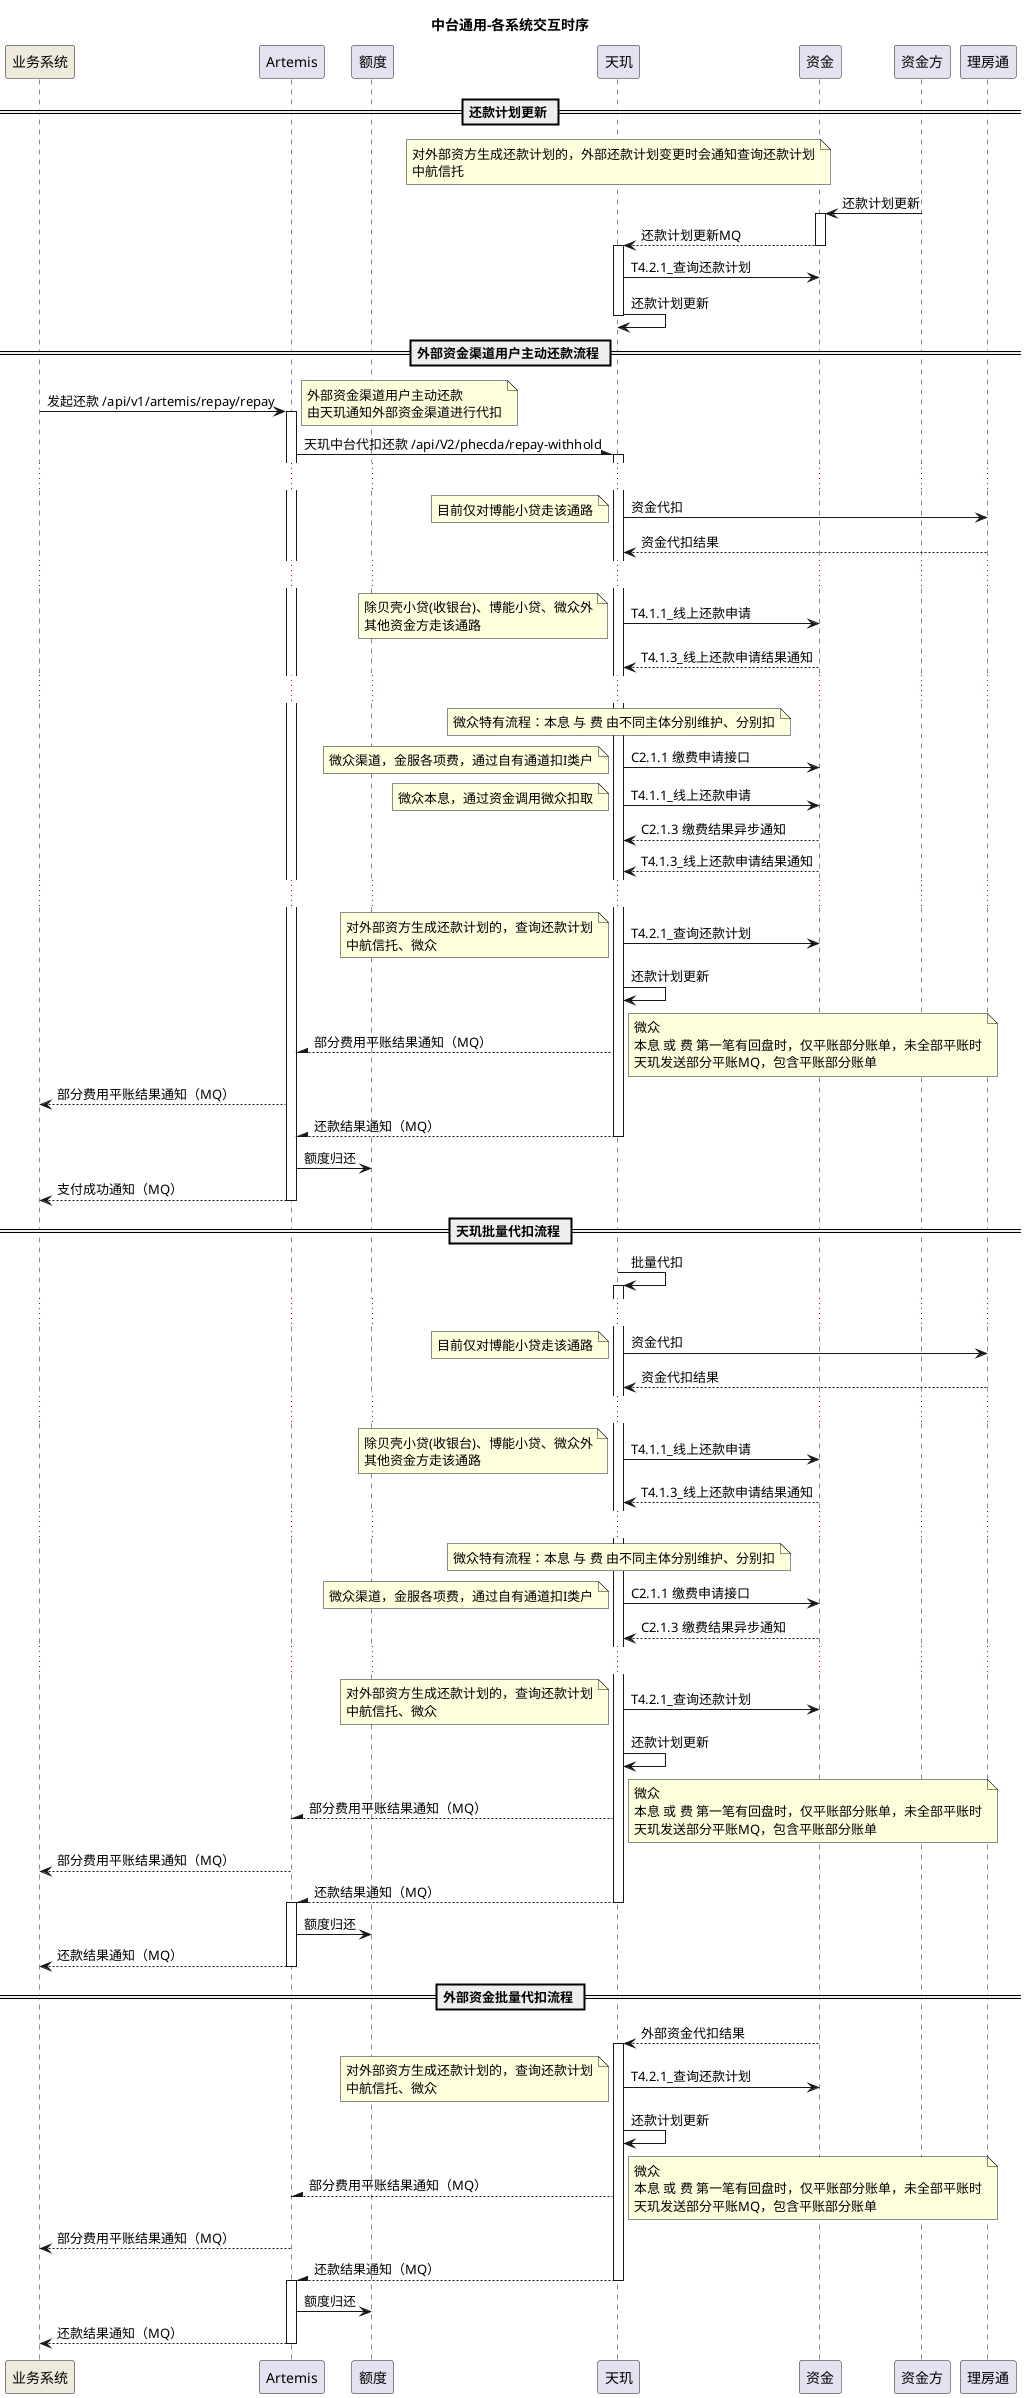 @startuml



title 中台通用-各系统交互时序

participant 业务系统 #EEEBDC
'participant 产品配置中心
'participant 统一进件
participant Artemis
participant 额度
participant 天玑
participant 资金
'participant 收银台
participant 资金方


== 还款计划更新 ==

note over 天玑
对外部资方生成还款计划的，外部还款计划变更时会通知查询还款计划
中航信托
end note
资金 <- 资金方: 还款计划更新
activate 资金
天玑 <-- 资金: 还款计划更新MQ
deactivate 资金
activate 天玑
天玑 -> 资金: T4.2.1_查询还款计划
天玑 -> 天玑: 还款计划更新
deactivate 天玑

== 外部资金渠道用户主动还款流程 ==

业务系统 -> Artemis: 发起还款 /api/v1/artemis/repay/repay
note right
外部资金渠道用户主动还款
由天玑通知外部资金渠道进行代扣
end note
activate Artemis
Artemis -\ 天玑: 天玑中台代扣还款 /api/V2/phecda/repay-withhold
activate 天玑
...
天玑 -> 理房通: 资金代扣
note left
目前仅对博能小贷走该通路
end note
天玑 <-- 理房通: 资金代扣结果
...
天玑 -> 资金: T4.1.1_线上还款申请
note left
除贝壳小贷(收银台)、博能小贷、微众外
其他资金方走该通路
end note
天玑 <-- 资金: T4.1.3_线上还款申请结果通知
...
note over 天玑
微众特有流程：本息 与 费 由不同主体分别维护、分别扣
end note
天玑 -> 资金: C2.1.1 缴费申请接口
note left
微众渠道，金服各项费，通过自有通道扣I类户
end note
天玑 -> 资金: T4.1.1_线上还款申请
note left
微众本息，通过资金调用微众扣取
end note
天玑 <-- 资金: C2.1.3 缴费结果异步通知
天玑 <-- 资金: T4.1.3_线上还款申请结果通知
...
天玑 -> 资金: T4.2.1_查询还款计划
note left
对外部资方生成还款计划的，查询还款计划
中航信托、微众
end note
天玑 -> 天玑: 还款计划更新
Artemis /--天玑: 部分费用平账结果通知（MQ）
note right
微众
本息 或 费 第一笔有回盘时，仅平账部分账单，未全部平账时
天玑发送部分平账MQ，包含平账部分账单
end note
业务系统 <-- Artemis: 部分费用平账结果通知（MQ）
Artemis /--天玑: 还款结果通知（MQ）
deactivate 天玑
Artemis -> 额度: 额度归还
业务系统 <-- Artemis: 支付成功通知（MQ）
deactivate Artemis

== 天玑批量代扣流程 ==

天玑 -> 天玑: 批量代扣
activate 天玑
...
天玑 -> 理房通: 资金代扣
note left
目前仅对博能小贷走该通路
end note
天玑 <-- 理房通: 资金代扣结果
...
天玑 -> 资金: T4.1.1_线上还款申请
note left
除贝壳小贷(收银台)、博能小贷、微众外
其他资金方走该通路
end note
天玑 <-- 资金: T4.1.3_线上还款申请结果通知
...
note over 天玑
微众特有流程：本息 与 费 由不同主体分别维护、分别扣
end note
天玑 -> 资金: C2.1.1 缴费申请接口
note left
微众渠道，金服各项费，通过自有通道扣I类户
end note
天玑 <-- 资金: C2.1.3 缴费结果异步通知
...
天玑 -> 资金: T4.2.1_查询还款计划
note left
对外部资方生成还款计划的，查询还款计划
中航信托、微众
end note
天玑 -> 天玑: 还款计划更新
Artemis /--天玑: 部分费用平账结果通知（MQ）
note right
微众
本息 或 费 第一笔有回盘时，仅平账部分账单，未全部平账时
天玑发送部分平账MQ，包含平账部分账单
end note
业务系统 <-- Artemis: 部分费用平账结果通知（MQ）
Artemis /--天玑: 还款结果通知（MQ）
deactivate 天玑
activate Artemis
Artemis -> 额度: 额度归还
业务系统 <-- Artemis: 还款结果通知（MQ）
deactivate Artemis

== 外部资金批量代扣流程 ==

天玑 <-- 资金: 外部资金代扣结果
activate 天玑
天玑 -> 资金: T4.2.1_查询还款计划
note left
对外部资方生成还款计划的，查询还款计划
中航信托、微众
end note
天玑 -> 天玑: 还款计划更新
Artemis /--天玑: 部分费用平账结果通知（MQ）
note right
微众
本息 或 费 第一笔有回盘时，仅平账部分账单，未全部平账时
天玑发送部分平账MQ，包含平账部分账单
end note
业务系统 <-- Artemis: 部分费用平账结果通知（MQ）
Artemis /--天玑: 还款结果通知（MQ）
deactivate 天玑
activate Artemis
Artemis -> 额度: 额度归还
业务系统 <-- Artemis: 还款结果通知（MQ）
deactivate Artemis



@enduml